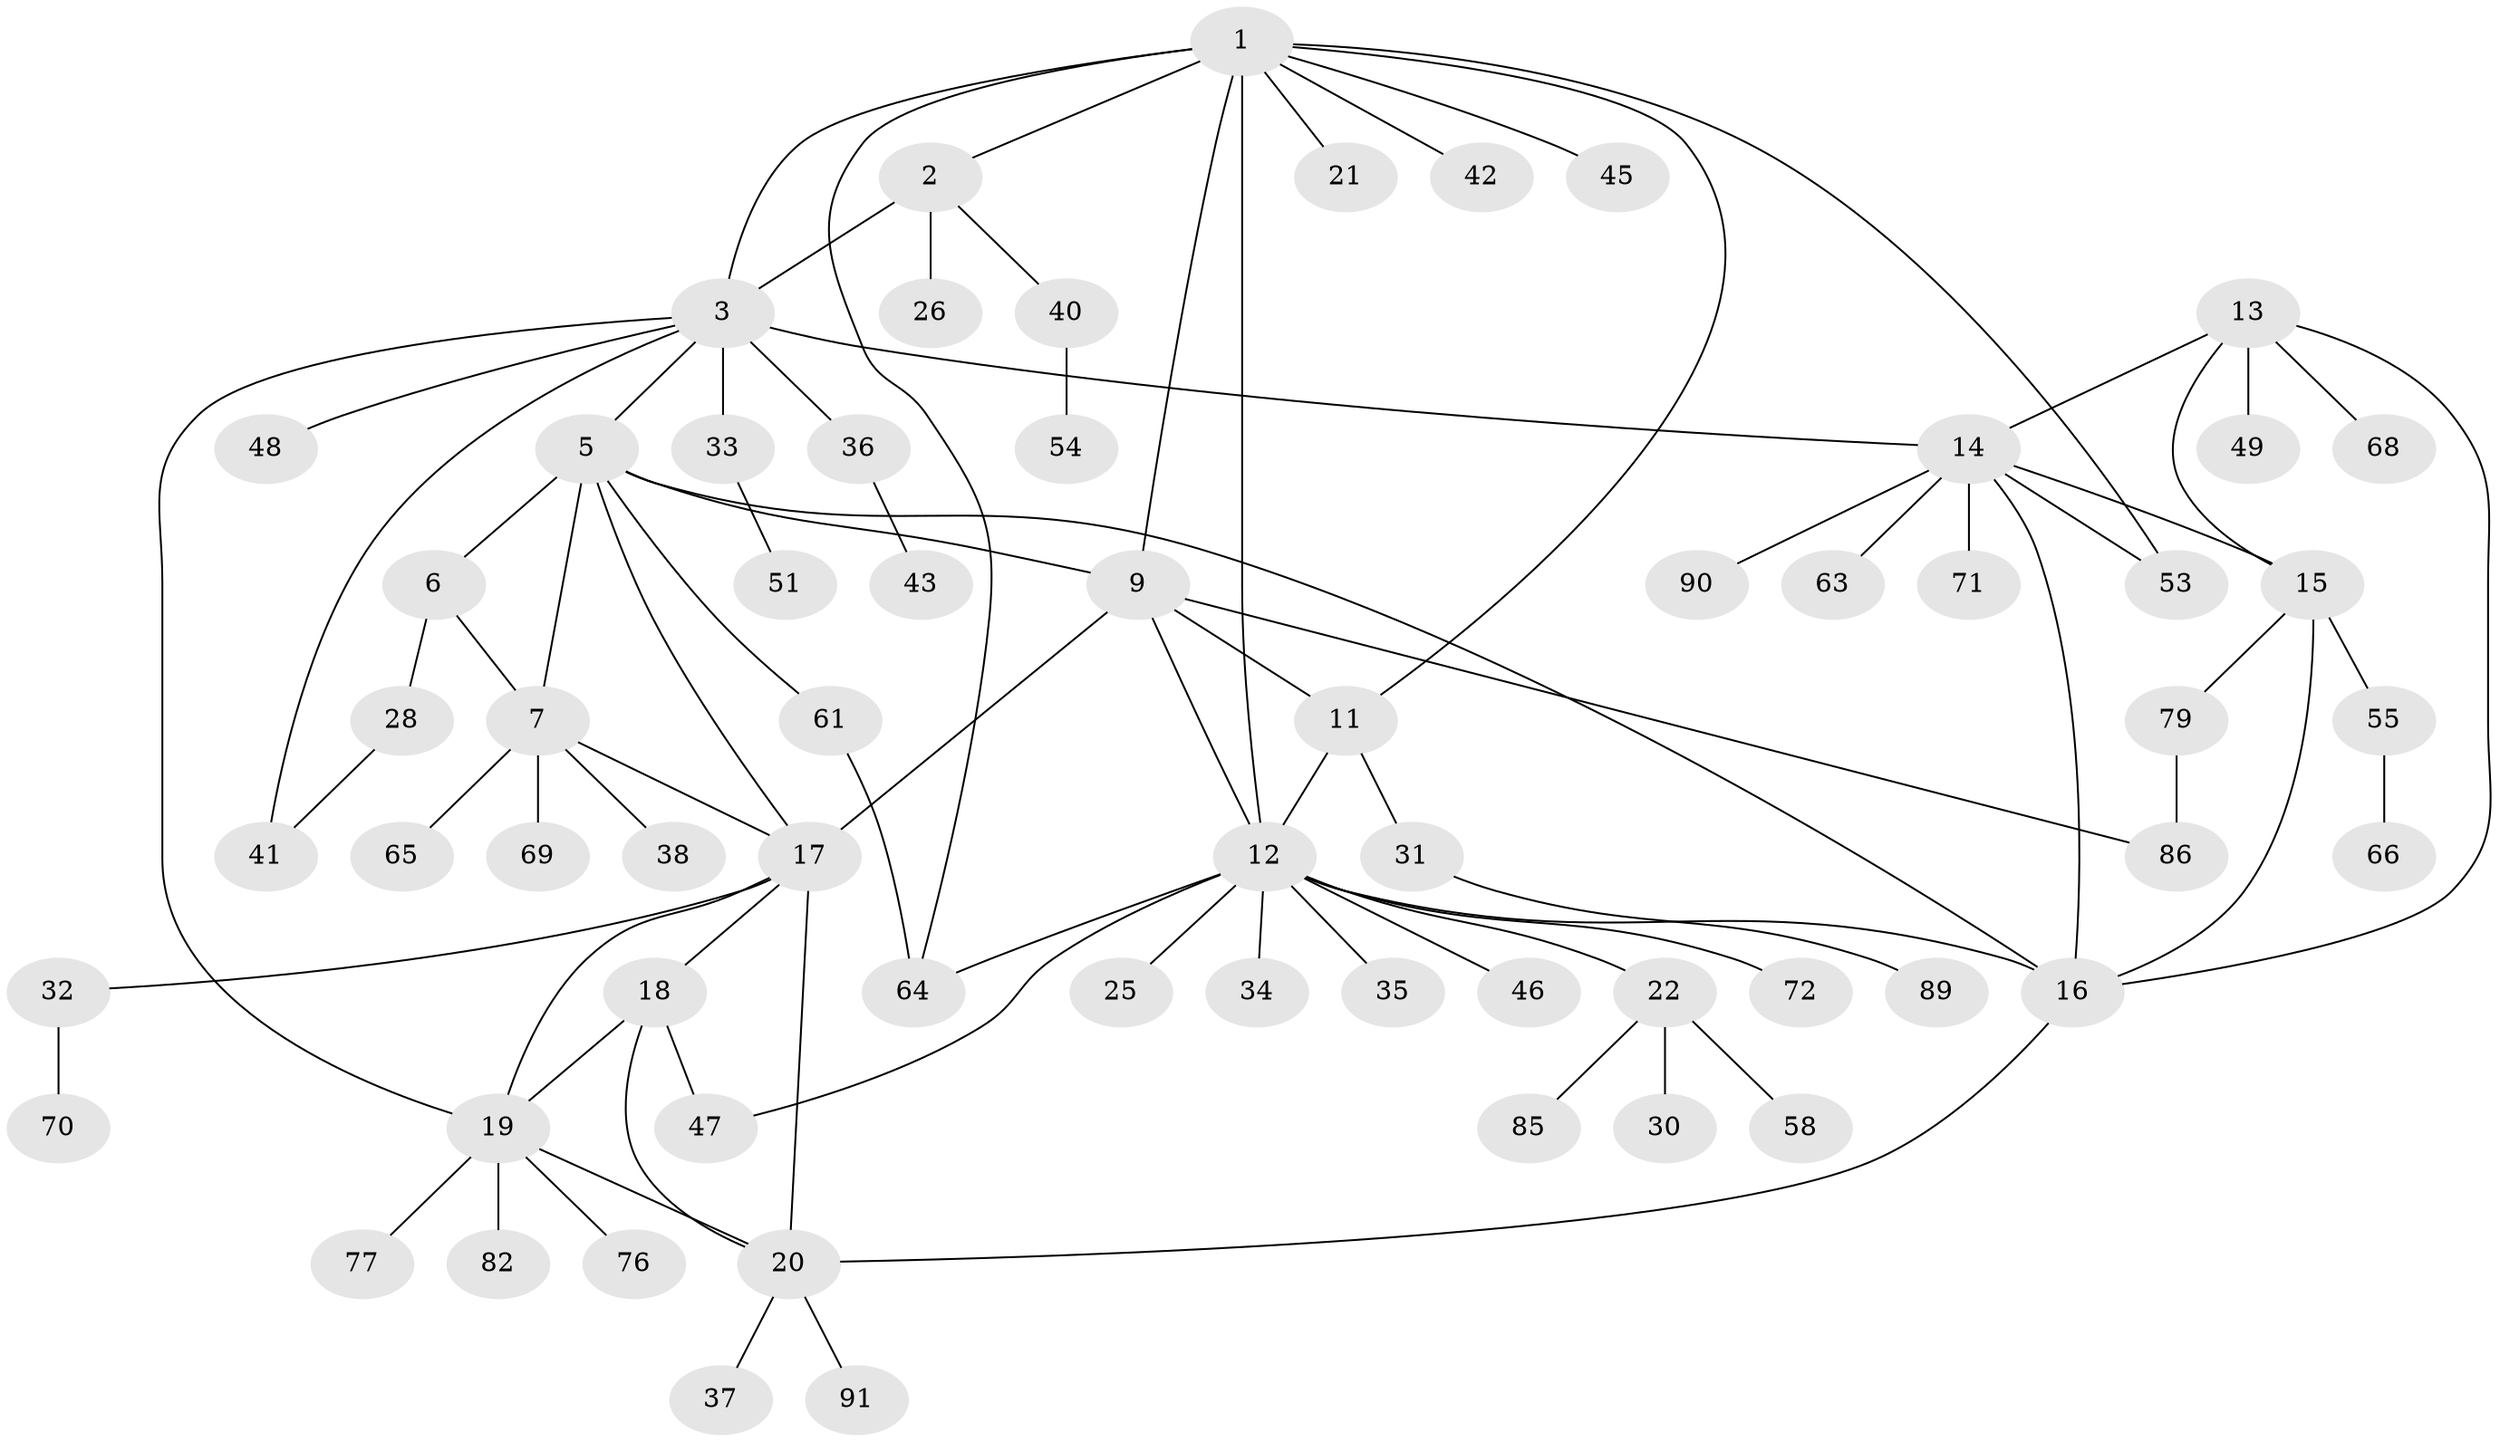 // Generated by graph-tools (version 1.1) at 2025/52/02/27/25 19:52:15]
// undirected, 64 vertices, 87 edges
graph export_dot {
graph [start="1"]
  node [color=gray90,style=filled];
  1 [super="+10"];
  2 [super="+59"];
  3 [super="+4"];
  5 [super="+8"];
  6 [super="+60"];
  7 [super="+74"];
  9;
  11 [super="+23"];
  12 [super="+80"];
  13 [super="+78"];
  14 [super="+27"];
  15 [super="+24"];
  16 [super="+81"];
  17 [super="+29"];
  18 [super="+84"];
  19 [super="+39"];
  20 [super="+56"];
  21;
  22;
  25 [super="+50"];
  26 [super="+52"];
  28;
  30 [super="+62"];
  31 [super="+75"];
  32;
  33;
  34;
  35;
  36;
  37;
  38;
  40 [super="+44"];
  41 [super="+73"];
  42;
  43;
  45;
  46;
  47 [super="+57"];
  48;
  49;
  51;
  53;
  54;
  55;
  58;
  61;
  63;
  64 [super="+67"];
  65 [super="+83"];
  66 [super="+87"];
  68;
  69;
  70;
  71;
  72;
  76;
  77;
  79 [super="+88"];
  82;
  85;
  86;
  89;
  90;
  91;
  1 -- 2;
  1 -- 3 [weight=2];
  1 -- 21;
  1 -- 45;
  1 -- 64;
  1 -- 53;
  1 -- 9;
  1 -- 42;
  1 -- 11;
  1 -- 12;
  2 -- 3 [weight=2];
  2 -- 26;
  2 -- 40;
  3 -- 36;
  3 -- 33;
  3 -- 5;
  3 -- 41;
  3 -- 14;
  3 -- 48;
  3 -- 19 [weight=2];
  5 -- 6 [weight=2];
  5 -- 7 [weight=2];
  5 -- 9;
  5 -- 16;
  5 -- 61;
  5 -- 17;
  6 -- 7;
  6 -- 28;
  7 -- 17;
  7 -- 38;
  7 -- 65;
  7 -- 69;
  9 -- 11;
  9 -- 12;
  9 -- 17;
  9 -- 86;
  11 -- 12;
  11 -- 31;
  12 -- 16;
  12 -- 22;
  12 -- 25;
  12 -- 34;
  12 -- 35;
  12 -- 46;
  12 -- 72;
  12 -- 47;
  12 -- 64;
  13 -- 14;
  13 -- 15;
  13 -- 16;
  13 -- 49;
  13 -- 68;
  14 -- 15;
  14 -- 16;
  14 -- 53;
  14 -- 63;
  14 -- 71;
  14 -- 90;
  15 -- 16;
  15 -- 55;
  15 -- 79;
  16 -- 20;
  17 -- 18;
  17 -- 19;
  17 -- 20;
  17 -- 32;
  18 -- 19;
  18 -- 20;
  18 -- 47;
  19 -- 20;
  19 -- 76;
  19 -- 77;
  19 -- 82;
  20 -- 37;
  20 -- 91;
  22 -- 30;
  22 -- 58;
  22 -- 85;
  28 -- 41;
  31 -- 89;
  32 -- 70;
  33 -- 51;
  36 -- 43;
  40 -- 54;
  55 -- 66;
  61 -- 64;
  79 -- 86;
}
